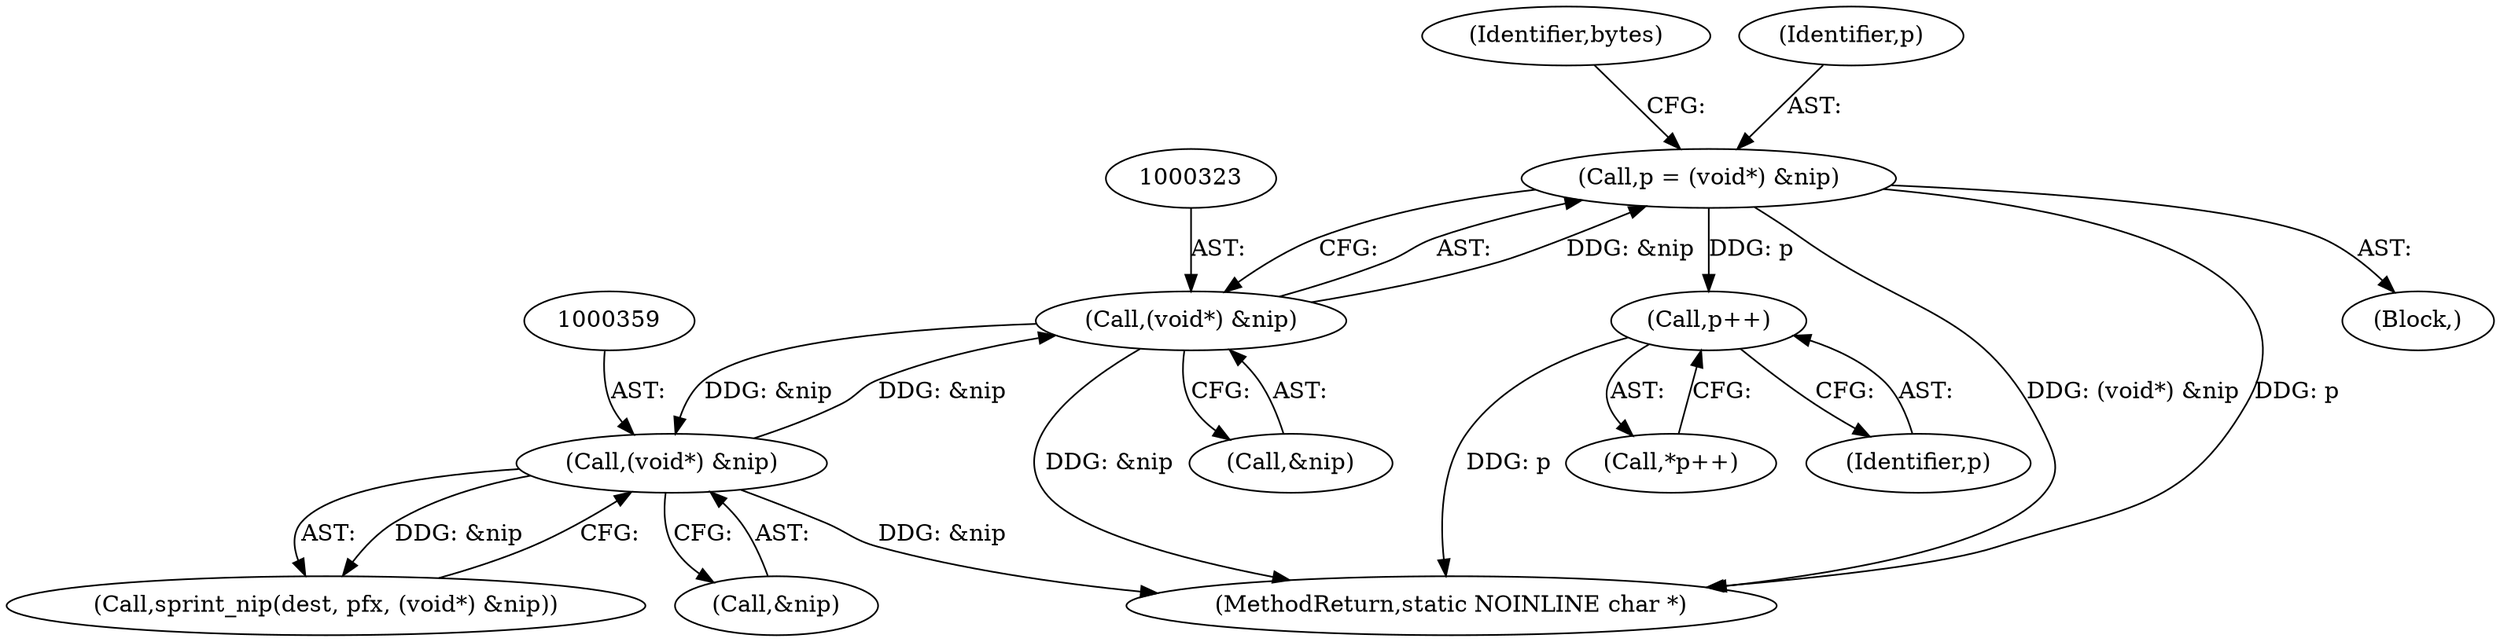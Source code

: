 digraph "0_busybox_352f79acbd759c14399e39baef21fc4ffe180ac2@pointer" {
"1000320" [label="(Call,p = (void*) &nip)"];
"1000322" [label="(Call,(void*) &nip)"];
"1000358" [label="(Call,(void*) &nip)"];
"1000341" [label="(Call,p++)"];
"1000320" [label="(Call,p = (void*) &nip)"];
"1000327" [label="(Identifier,bytes)"];
"1000572" [label="(MethodReturn,static NOINLINE char *)"];
"1000358" [label="(Call,(void*) &nip)"];
"1000300" [label="(Block,)"];
"1000341" [label="(Call,p++)"];
"1000355" [label="(Call,sprint_nip(dest, pfx, (void*) &nip))"];
"1000321" [label="(Identifier,p)"];
"1000340" [label="(Call,*p++)"];
"1000322" [label="(Call,(void*) &nip)"];
"1000342" [label="(Identifier,p)"];
"1000324" [label="(Call,&nip)"];
"1000360" [label="(Call,&nip)"];
"1000320" -> "1000300"  [label="AST: "];
"1000320" -> "1000322"  [label="CFG: "];
"1000321" -> "1000320"  [label="AST: "];
"1000322" -> "1000320"  [label="AST: "];
"1000327" -> "1000320"  [label="CFG: "];
"1000320" -> "1000572"  [label="DDG: (void*) &nip"];
"1000320" -> "1000572"  [label="DDG: p"];
"1000322" -> "1000320"  [label="DDG: &nip"];
"1000320" -> "1000341"  [label="DDG: p"];
"1000322" -> "1000324"  [label="CFG: "];
"1000323" -> "1000322"  [label="AST: "];
"1000324" -> "1000322"  [label="AST: "];
"1000322" -> "1000572"  [label="DDG: &nip"];
"1000358" -> "1000322"  [label="DDG: &nip"];
"1000322" -> "1000358"  [label="DDG: &nip"];
"1000358" -> "1000355"  [label="AST: "];
"1000358" -> "1000360"  [label="CFG: "];
"1000359" -> "1000358"  [label="AST: "];
"1000360" -> "1000358"  [label="AST: "];
"1000355" -> "1000358"  [label="CFG: "];
"1000358" -> "1000572"  [label="DDG: &nip"];
"1000358" -> "1000355"  [label="DDG: &nip"];
"1000341" -> "1000340"  [label="AST: "];
"1000341" -> "1000342"  [label="CFG: "];
"1000342" -> "1000341"  [label="AST: "];
"1000340" -> "1000341"  [label="CFG: "];
"1000341" -> "1000572"  [label="DDG: p"];
}

